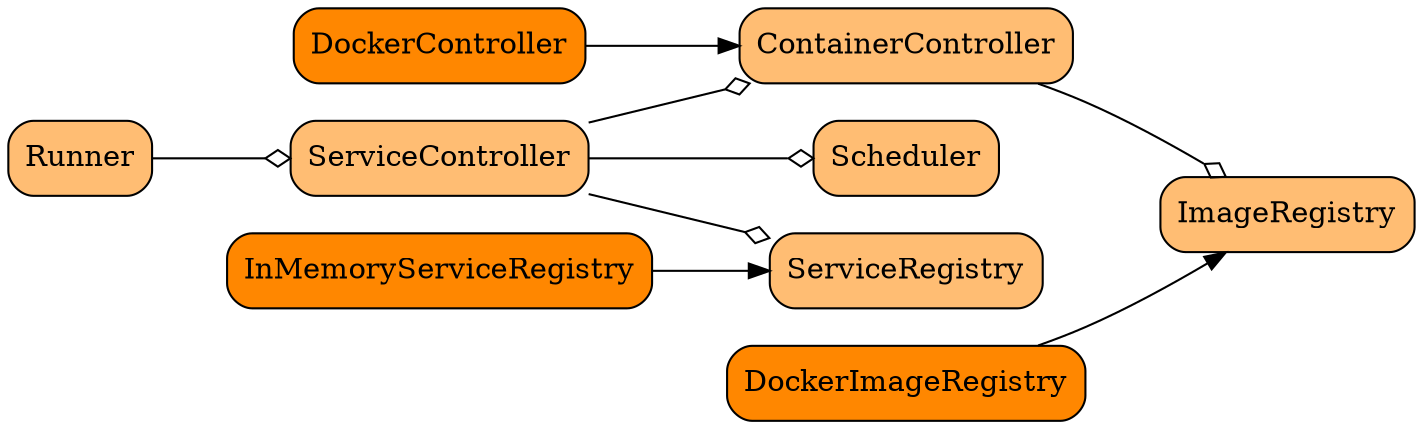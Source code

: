 digraph {
  compound=true;
  rankdir=LR;

  imgReg[label="ImageRegistry", style="rounded,filled", fillcolor="#FFBD73", shape="box"];
  srvReg[label="ServiceRegistry", style="rounded,filled", fillcolor="#FFBD73", shape="box"];
  memSrvReg[label="InMemoryServiceRegistry", style="rounded,filled", fillcolor="#FF8700", shape="box"];
  ctrCtrl[label="ContainerController", style="rounded,filled", fillcolor="#FFBD73", shape="box"];
  dckrCtrl[label="DockerController", style="rounded,filled", fillcolor="#FF8700", shape="box"];
  dckrImgReg[label="DockerImageRegistry", style="rounded,filled", fillcolor="#FF8700", shape="box"];
  srvCtrl[label="ServiceController", style="rounded,filled", fillcolor="#FFBD73", shape="box"];
  scheduler[label="Scheduler", style="rounded,filled", fillcolor="#FFBD73", shape="box"];
  runner[label="Runner", style="rounded,filled", fillcolor="#FFBD73", shape="box"];


  subgraph a {
    edge [arrowhead = ediamond]

    ctrCtrl -> imgReg
    srvCtrl -> ctrCtrl
    srvCtrl -> srvReg
    srvCtrl -> scheduler
    runner -> srvCtrl
  }

  subgraph b {
    memSrvReg -> srvReg
    dckrImgReg -> imgReg
    dckrCtrl -> ctrCtrl
  }

}  
